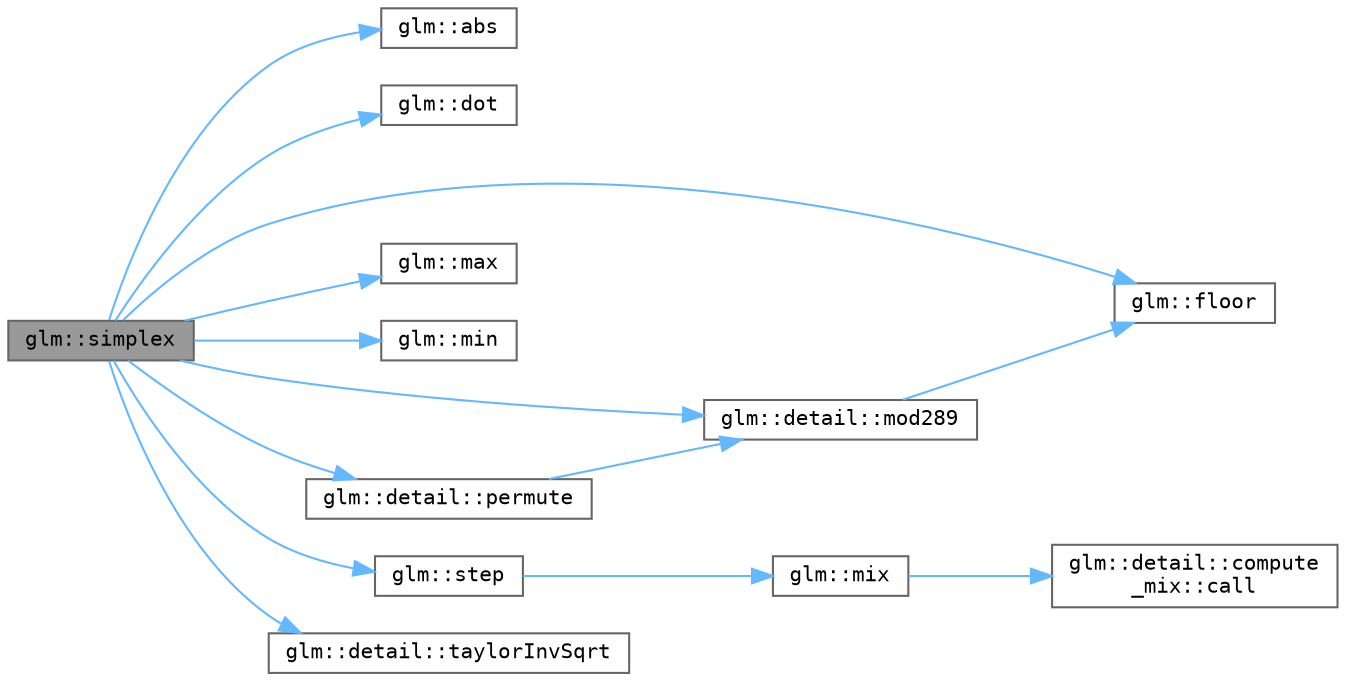 digraph "glm::simplex"
{
 // LATEX_PDF_SIZE
  bgcolor="transparent";
  edge [fontname=Terminal,fontsize=10,labelfontname=Helvetica,labelfontsize=10];
  node [fontname=Terminal,fontsize=10,shape=box,height=0.2,width=0.4];
  rankdir="LR";
  Node1 [label="glm::simplex",height=0.2,width=0.4,color="gray40", fillcolor="grey60", style="filled", fontcolor="black",tooltip=" "];
  Node1 -> Node2 [color="steelblue1",style="solid"];
  Node2 [label="glm::abs",height=0.2,width=0.4,color="grey40", fillcolor="white", style="filled",URL="$group__core__func__common.html#ga439e60a72eadecfeda2df5449c613a64",tooltip=" "];
  Node1 -> Node3 [color="steelblue1",style="solid"];
  Node3 [label="glm::dot",height=0.2,width=0.4,color="grey40", fillcolor="white", style="filled",URL="$namespaceglm.html#aee4f67dd98afd5ecd486c06bbf72211d",tooltip=" "];
  Node1 -> Node4 [color="steelblue1",style="solid"];
  Node4 [label="glm::floor",height=0.2,width=0.4,color="grey40", fillcolor="white", style="filled",URL="$group__core__func__common.html#gac433646923ab80af6d9964f1570855d5",tooltip=" "];
  Node1 -> Node5 [color="steelblue1",style="solid"];
  Node5 [label="glm::max",height=0.2,width=0.4,color="grey40", fillcolor="white", style="filled",URL="$group__core__func__common.html#gae02d42887fc5570451f880e3c624b9ac",tooltip=" "];
  Node1 -> Node6 [color="steelblue1",style="solid"];
  Node6 [label="glm::min",height=0.2,width=0.4,color="grey40", fillcolor="white", style="filled",URL="$group__core__func__common.html#ga6cf8098827054a270ee36b18e30d471d",tooltip=" "];
  Node1 -> Node7 [color="steelblue1",style="solid"];
  Node7 [label="glm::detail::mod289",height=0.2,width=0.4,color="grey40", fillcolor="white", style="filled",URL="$namespaceglm_1_1detail.html#a9968154b610b2b78f492b2f7babd728c",tooltip=" "];
  Node7 -> Node4 [color="steelblue1",style="solid"];
  Node1 -> Node8 [color="steelblue1",style="solid"];
  Node8 [label="glm::detail::permute",height=0.2,width=0.4,color="grey40", fillcolor="white", style="filled",URL="$namespaceglm_1_1detail.html#adce908e01ac22b5e55c29bacbf6a37a5",tooltip=" "];
  Node8 -> Node7 [color="steelblue1",style="solid"];
  Node1 -> Node9 [color="steelblue1",style="solid"];
  Node9 [label="glm::step",height=0.2,width=0.4,color="grey40", fillcolor="white", style="filled",URL="$group__core__func__common.html#ga015a1261ff23e12650211aa872863cce",tooltip=" "];
  Node9 -> Node10 [color="steelblue1",style="solid"];
  Node10 [label="glm::mix",height=0.2,width=0.4,color="grey40", fillcolor="white", style="filled",URL="$group__core__func__common.html#ga6b6e0c7ecb4a5b78f929566355bb7416",tooltip=" "];
  Node10 -> Node11 [color="steelblue1",style="solid"];
  Node11 [label="glm::detail::compute\l_mix::call",height=0.2,width=0.4,color="grey40", fillcolor="white", style="filled",URL="$structglm_1_1detail_1_1compute__mix.html#a89407e90d0ebcd4f94f7fb425f1e7668",tooltip=" "];
  Node1 -> Node12 [color="steelblue1",style="solid"];
  Node12 [label="glm::detail::taylorInvSqrt",height=0.2,width=0.4,color="grey40", fillcolor="white", style="filled",URL="$namespaceglm_1_1detail.html#a82e6fa9d633a5f76f8b7e046ac5d91f4",tooltip=" "];
}
